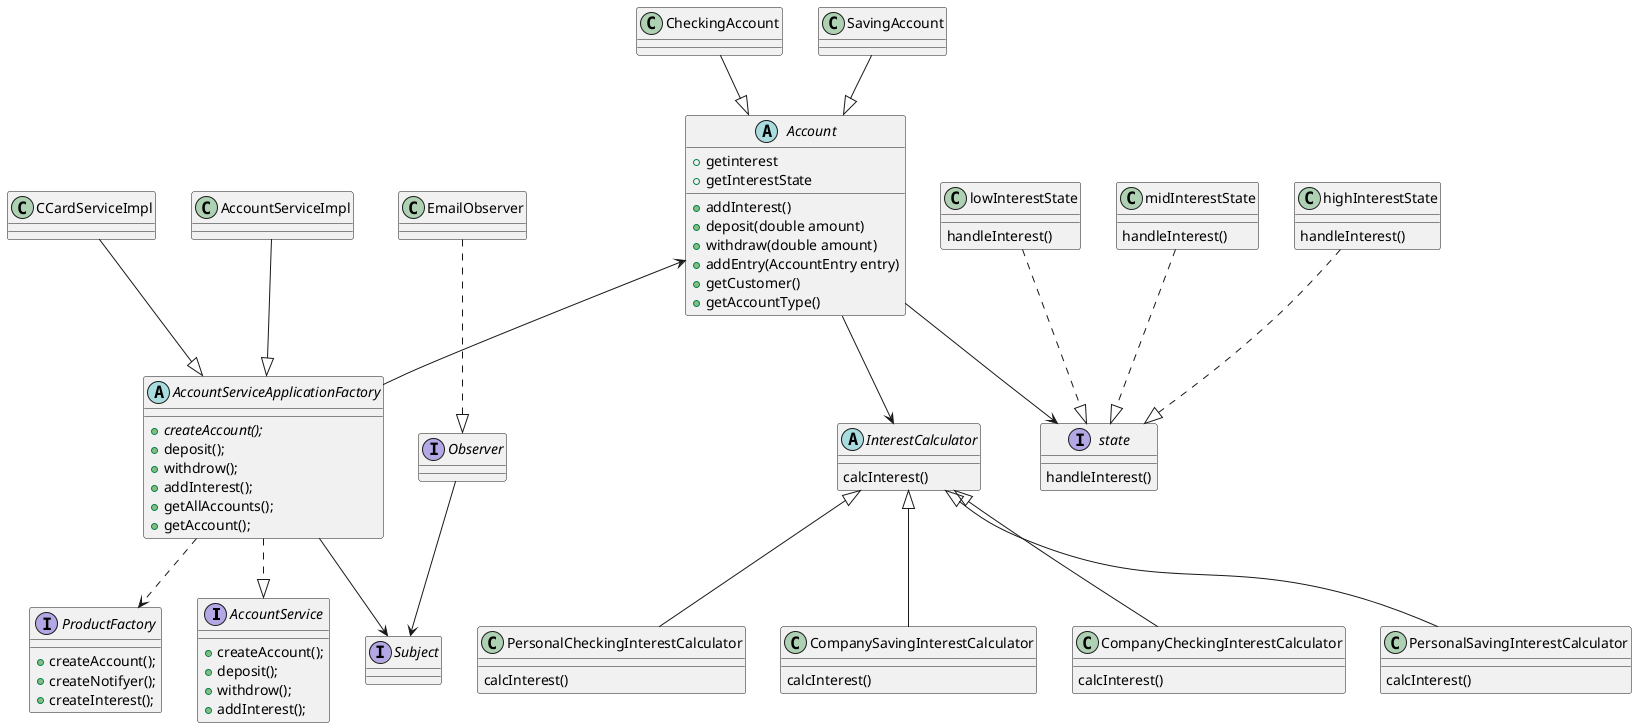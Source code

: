 @startuml
'https://plantuml.com/class-diagram

interface AccountService {
    +createAccount();
    +deposit();
    +withdrow();
    +addInterest();
}

abstract AccountServiceApplicationFactory{
    +{abstract}createAccount();
    +deposit();
    +withdrow();
    +addInterest();
    +getAllAccounts();
    +getAccount();
}



interface ProductFactory {
    +createAccount();
    +createNotifyer();
    +createInterest();
}
'new Account product with subclasses
abstract Account{
+getinterest
+getInterestState
+addInterest()
+deposit(double amount)
+withdraw(double amount)
+addEntry(AccountEntry entry)
+getCustomer()
+getAccountType()
}
class CheckingAccount
class SavingAccount


 abstract InterestCalculator{
 calcInterest()
 }
 class PersonalSavingInterestCalculator{
 calcInterest()
 }
 class PersonalCheckingInterestCalculator{
 calcInterest()
 }
 class CompanySavingInterestCalculator{
 calcInterest()
 }
 class CompanyCheckingInterestCalculator{
 calcInterest()
 }


 interface state{
 handleInterest()
 }

 class lowInterestState{
 handleInterest()
 }
 class midInterestState{
 handleInterest()
 }
 class highInterestState{
 handleInterest()
 }

'diagram
CheckingAccount --|> Account
SavingAccount --|> Account


'Observer pattern for notifiyer
interface Subject
Interface Observer
class EmailObserver

Observer --> Subject
EmailObserver ..|> Observer

AccountServiceApplicationFactory --> Subject


AccountServiceApplicationFactory ..|> AccountService
AccountServiceImpl --|> AccountServiceApplicationFactory
CCardServiceImpl --|> AccountServiceApplicationFactory

AccountServiceApplicationFactory ..> ProductFactory
Account <-- AccountServiceApplicationFactory

 Account -->InterestCalculator
Account --> state
  lowInterestState ..|> state
  midInterestState ..|> state
  highInterestState ..|> state
 InterestCalculator <|--PersonalSavingInterestCalculator
 InterestCalculator <|--PersonalCheckingInterestCalculator
 InterestCalculator <|--CompanySavingInterestCalculator
 InterestCalculator <|--CompanyCheckingInterestCalculator

@enduml